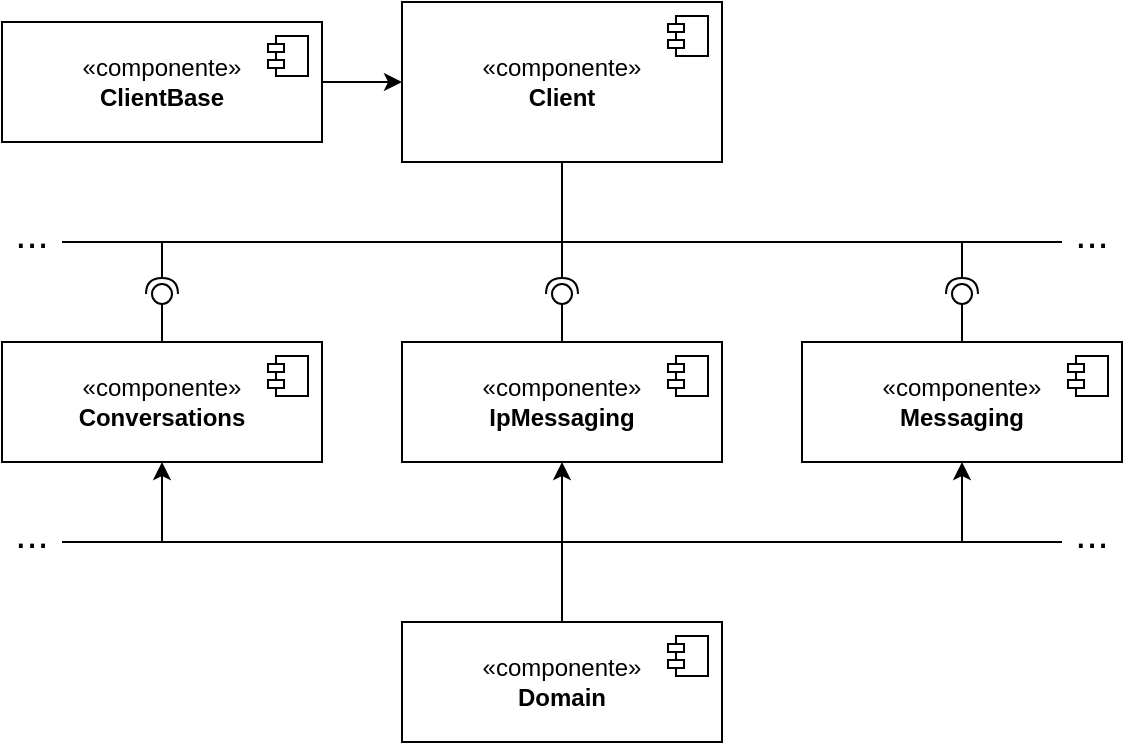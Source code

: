 <mxfile version="23.1.5" type="device">
  <diagram id="STEBfEphsbRQPfoHGECy" name="Página-1">
    <mxGraphModel dx="989" dy="578" grid="1" gridSize="10" guides="1" tooltips="1" connect="1" arrows="1" fold="1" page="1" pageScale="1" pageWidth="827" pageHeight="1169" math="0" shadow="0">
      <root>
        <mxCell id="0" />
        <mxCell id="1" parent="0" />
        <mxCell id="hQvGvdslbpYfb55w5hF3-158" value="" style="rounded=0;orthogonalLoop=1;jettySize=auto;html=1;endArrow=halfCircle;endFill=0;endSize=6;strokeWidth=1;sketch=0;entryX=0.414;entryY=0.771;entryDx=0;entryDy=0;entryPerimeter=0;" parent="1" target="hQvGvdslbpYfb55w5hF3-160" edge="1">
          <mxGeometry relative="1" as="geometry">
            <mxPoint x="220" y="690" as="sourcePoint" />
            <mxPoint x="220" y="710" as="targetPoint" />
          </mxGeometry>
        </mxCell>
        <mxCell id="hQvGvdslbpYfb55w5hF3-159" value="" style="rounded=0;orthogonalLoop=1;jettySize=auto;html=1;endArrow=oval;endFill=0;sketch=0;sourcePerimeterSpacing=0;targetPerimeterSpacing=0;endSize=10;exitX=0.5;exitY=0;exitDx=0;exitDy=0;" parent="1" source="hQvGvdslbpYfb55w5hF3-172" target="hQvGvdslbpYfb55w5hF3-160" edge="1">
          <mxGeometry relative="1" as="geometry">
            <mxPoint x="215" y="740" as="sourcePoint" />
          </mxGeometry>
        </mxCell>
        <mxCell id="hQvGvdslbpYfb55w5hF3-160" value="" style="ellipse;whiteSpace=wrap;html=1;align=center;aspect=fixed;fillColor=none;strokeColor=none;resizable=0;perimeter=centerPerimeter;rotatable=0;allowArrows=0;points=[];outlineConnect=1;" parent="1" vertex="1">
          <mxGeometry x="215" y="711" width="10" height="10" as="geometry" />
        </mxCell>
        <mxCell id="hQvGvdslbpYfb55w5hF3-170" value="" style="endArrow=none;html=1;rounded=0;" parent="1" edge="1">
          <mxGeometry width="50" height="50" relative="1" as="geometry">
            <mxPoint x="170" y="690" as="sourcePoint" />
            <mxPoint x="670" y="690" as="targetPoint" />
          </mxGeometry>
        </mxCell>
        <mxCell id="hQvGvdslbpYfb55w5hF3-172" value="«componente»&lt;br&gt;&lt;b&gt;Conversations&lt;/b&gt;" style="html=1;dropTarget=0;whiteSpace=wrap;" parent="1" vertex="1">
          <mxGeometry x="140" y="740" width="160" height="60" as="geometry" />
        </mxCell>
        <mxCell id="hQvGvdslbpYfb55w5hF3-173" value="" style="shape=module;jettyWidth=8;jettyHeight=4;" parent="hQvGvdslbpYfb55w5hF3-172" vertex="1">
          <mxGeometry x="1" width="20" height="20" relative="1" as="geometry">
            <mxPoint x="-27" y="7" as="offset" />
          </mxGeometry>
        </mxCell>
        <mxCell id="hQvGvdslbpYfb55w5hF3-174" value="" style="rounded=0;orthogonalLoop=1;jettySize=auto;html=1;endArrow=halfCircle;endFill=0;endSize=6;strokeWidth=1;sketch=0;" parent="1" target="hQvGvdslbpYfb55w5hF3-176" edge="1">
          <mxGeometry relative="1" as="geometry">
            <mxPoint x="420" y="690" as="sourcePoint" />
            <mxPoint x="420" y="710" as="targetPoint" />
          </mxGeometry>
        </mxCell>
        <mxCell id="hQvGvdslbpYfb55w5hF3-189" value="" style="rounded=0;orthogonalLoop=1;jettySize=auto;html=1;endArrow=halfCircle;endFill=0;endSize=6;strokeWidth=1;sketch=0;entryX=0.3;entryY=0.657;entryDx=0;entryDy=0;entryPerimeter=0;" parent="1" target="hQvGvdslbpYfb55w5hF3-191" edge="1">
          <mxGeometry relative="1" as="geometry">
            <mxPoint x="620" y="690" as="sourcePoint" />
            <mxPoint x="640" y="710" as="targetPoint" />
          </mxGeometry>
        </mxCell>
        <mxCell id="hQvGvdslbpYfb55w5hF3-190" value="" style="rounded=0;orthogonalLoop=1;jettySize=auto;html=1;endArrow=oval;endFill=0;sketch=0;sourcePerimeterSpacing=0;targetPerimeterSpacing=0;endSize=10;exitX=0.5;exitY=0;exitDx=0;exitDy=0;" parent="1" source="4ltl4C2bIEXPds2cLsU4-16" target="hQvGvdslbpYfb55w5hF3-191" edge="1">
          <mxGeometry relative="1" as="geometry">
            <mxPoint x="640.65" y="740.78" as="sourcePoint" />
          </mxGeometry>
        </mxCell>
        <mxCell id="hQvGvdslbpYfb55w5hF3-191" value="" style="ellipse;whiteSpace=wrap;html=1;align=center;aspect=fixed;fillColor=none;strokeColor=none;resizable=0;perimeter=centerPerimeter;rotatable=0;allowArrows=0;points=[];outlineConnect=1;" parent="1" vertex="1">
          <mxGeometry x="615" y="711" width="10" height="10" as="geometry" />
        </mxCell>
        <mxCell id="hQvGvdslbpYfb55w5hF3-195" value="&lt;font style=&quot;font-size: 20px;&quot;&gt;...&lt;/font&gt;" style="text;html=1;align=center;verticalAlign=middle;whiteSpace=wrap;rounded=0;fontSize=20;" parent="1" vertex="1">
          <mxGeometry x="670" y="670" width="30" height="30" as="geometry" />
        </mxCell>
        <mxCell id="4ltl4C2bIEXPds2cLsU4-4" value="" style="endArrow=none;html=1;rounded=0;" parent="1" edge="1">
          <mxGeometry width="50" height="50" relative="1" as="geometry">
            <mxPoint x="170" y="840" as="sourcePoint" />
            <mxPoint x="670" y="840" as="targetPoint" />
          </mxGeometry>
        </mxCell>
        <mxCell id="4ltl4C2bIEXPds2cLsU4-9" value="" style="endArrow=classic;html=1;rounded=0;entryX=0.5;entryY=1;entryDx=0;entryDy=0;" parent="1" target="4ltl4C2bIEXPds2cLsU4-16" edge="1">
          <mxGeometry width="50" height="50" relative="1" as="geometry">
            <mxPoint x="620" y="840" as="sourcePoint" />
            <mxPoint x="619.71" y="800" as="targetPoint" />
          </mxGeometry>
        </mxCell>
        <mxCell id="4ltl4C2bIEXPds2cLsU4-11" value="" style="endArrow=classic;html=1;rounded=0;entryX=0.5;entryY=1;entryDx=0;entryDy=0;" parent="1" edge="1">
          <mxGeometry width="50" height="50" relative="1" as="geometry">
            <mxPoint x="220" y="840" as="sourcePoint" />
            <mxPoint x="220" y="800" as="targetPoint" />
          </mxGeometry>
        </mxCell>
        <mxCell id="4ltl4C2bIEXPds2cLsU4-12" value="«componente»&lt;br&gt;&lt;b&gt;IpMessaging&lt;/b&gt;" style="html=1;dropTarget=0;whiteSpace=wrap;" parent="1" vertex="1">
          <mxGeometry x="340" y="740" width="160" height="60" as="geometry" />
        </mxCell>
        <mxCell id="4ltl4C2bIEXPds2cLsU4-13" value="" style="shape=module;jettyWidth=8;jettyHeight=4;" parent="4ltl4C2bIEXPds2cLsU4-12" vertex="1">
          <mxGeometry x="1" width="20" height="20" relative="1" as="geometry">
            <mxPoint x="-27" y="7" as="offset" />
          </mxGeometry>
        </mxCell>
        <mxCell id="4ltl4C2bIEXPds2cLsU4-15" value="" style="rounded=0;orthogonalLoop=1;jettySize=auto;html=1;endArrow=oval;endFill=0;sketch=0;sourcePerimeterSpacing=0;targetPerimeterSpacing=0;endSize=10;exitX=0.5;exitY=0;exitDx=0;exitDy=0;" parent="1" source="4ltl4C2bIEXPds2cLsU4-12" target="hQvGvdslbpYfb55w5hF3-176" edge="1">
          <mxGeometry relative="1" as="geometry">
            <mxPoint x="420" y="740" as="sourcePoint" />
            <mxPoint x="420" y="710" as="targetPoint" />
          </mxGeometry>
        </mxCell>
        <mxCell id="hQvGvdslbpYfb55w5hF3-176" value="" style="ellipse;whiteSpace=wrap;html=1;align=center;aspect=fixed;fillColor=none;strokeColor=none;resizable=0;perimeter=centerPerimeter;rotatable=0;allowArrows=0;points=[];outlineConnect=1;" parent="1" vertex="1">
          <mxGeometry x="415" y="711" width="10" height="10" as="geometry" />
        </mxCell>
        <mxCell id="4ltl4C2bIEXPds2cLsU4-16" value="«componente»&lt;br&gt;&lt;b&gt;Messaging&lt;/b&gt;" style="html=1;dropTarget=0;whiteSpace=wrap;" parent="1" vertex="1">
          <mxGeometry x="540" y="740" width="160" height="60" as="geometry" />
        </mxCell>
        <mxCell id="4ltl4C2bIEXPds2cLsU4-17" value="" style="shape=module;jettyWidth=8;jettyHeight=4;" parent="4ltl4C2bIEXPds2cLsU4-16" vertex="1">
          <mxGeometry x="1" width="20" height="20" relative="1" as="geometry">
            <mxPoint x="-27" y="7" as="offset" />
          </mxGeometry>
        </mxCell>
        <mxCell id="4ltl4C2bIEXPds2cLsU4-19" value="&lt;font style=&quot;font-size: 20px;&quot;&gt;...&lt;/font&gt;" style="text;html=1;align=center;verticalAlign=middle;whiteSpace=wrap;rounded=0;fontSize=20;" parent="1" vertex="1">
          <mxGeometry x="670" y="820" width="30" height="30" as="geometry" />
        </mxCell>
        <mxCell id="4ltl4C2bIEXPds2cLsU4-20" value="" style="endArrow=classic;html=1;rounded=0;entryX=0.5;entryY=1;entryDx=0;entryDy=0;exitX=0.5;exitY=0;exitDx=0;exitDy=0;" parent="1" source="4ltl4C2bIEXPds2cLsU4-21" target="4ltl4C2bIEXPds2cLsU4-12" edge="1">
          <mxGeometry width="50" height="50" relative="1" as="geometry">
            <mxPoint x="570" y="860" as="sourcePoint" />
            <mxPoint x="630" y="810" as="targetPoint" />
          </mxGeometry>
        </mxCell>
        <mxCell id="4ltl4C2bIEXPds2cLsU4-21" value="«componente»&lt;br&gt;&lt;b&gt;Domain&lt;/b&gt;" style="html=1;dropTarget=0;whiteSpace=wrap;" parent="1" vertex="1">
          <mxGeometry x="340" y="880" width="160" height="60" as="geometry" />
        </mxCell>
        <mxCell id="4ltl4C2bIEXPds2cLsU4-22" value="" style="shape=module;jettyWidth=8;jettyHeight=4;" parent="4ltl4C2bIEXPds2cLsU4-21" vertex="1">
          <mxGeometry x="1" width="20" height="20" relative="1" as="geometry">
            <mxPoint x="-27" y="7" as="offset" />
          </mxGeometry>
        </mxCell>
        <mxCell id="4ltl4C2bIEXPds2cLsU4-23" value="«componente»&lt;br&gt;&lt;b&gt;Client&lt;/b&gt;" style="html=1;dropTarget=0;whiteSpace=wrap;" parent="1" vertex="1">
          <mxGeometry x="340" y="570" width="160" height="80" as="geometry" />
        </mxCell>
        <mxCell id="4ltl4C2bIEXPds2cLsU4-24" value="" style="shape=module;jettyWidth=8;jettyHeight=4;" parent="4ltl4C2bIEXPds2cLsU4-23" vertex="1">
          <mxGeometry x="1" width="20" height="20" relative="1" as="geometry">
            <mxPoint x="-27" y="7" as="offset" />
          </mxGeometry>
        </mxCell>
        <mxCell id="4ltl4C2bIEXPds2cLsU4-26" value="" style="endArrow=none;html=1;rounded=0;entryX=0.5;entryY=1;entryDx=0;entryDy=0;" parent="1" target="4ltl4C2bIEXPds2cLsU4-23" edge="1">
          <mxGeometry width="50" height="50" relative="1" as="geometry">
            <mxPoint x="420" y="690" as="sourcePoint" />
            <mxPoint x="440" y="760" as="targetPoint" />
          </mxGeometry>
        </mxCell>
        <mxCell id="4ltl4C2bIEXPds2cLsU4-29" style="edgeStyle=orthogonalEdgeStyle;rounded=0;orthogonalLoop=1;jettySize=auto;html=1;entryX=0;entryY=0.5;entryDx=0;entryDy=0;" parent="1" source="4ltl4C2bIEXPds2cLsU4-27" target="4ltl4C2bIEXPds2cLsU4-23" edge="1">
          <mxGeometry relative="1" as="geometry" />
        </mxCell>
        <mxCell id="4ltl4C2bIEXPds2cLsU4-27" value="«componente»&lt;br&gt;&lt;b&gt;ClientBase&lt;/b&gt;" style="html=1;dropTarget=0;whiteSpace=wrap;" parent="1" vertex="1">
          <mxGeometry x="140" y="580" width="160" height="60" as="geometry" />
        </mxCell>
        <mxCell id="4ltl4C2bIEXPds2cLsU4-28" value="" style="shape=module;jettyWidth=8;jettyHeight=4;" parent="4ltl4C2bIEXPds2cLsU4-27" vertex="1">
          <mxGeometry x="1" width="20" height="20" relative="1" as="geometry">
            <mxPoint x="-27" y="7" as="offset" />
          </mxGeometry>
        </mxCell>
        <mxCell id="qhCQ4R7YUpp5n4PfjACc-1" value="&lt;font style=&quot;font-size: 20px;&quot;&gt;...&lt;/font&gt;" style="text;html=1;align=center;verticalAlign=middle;whiteSpace=wrap;rounded=0;fontSize=20;" vertex="1" parent="1">
          <mxGeometry x="140" y="820" width="30" height="30" as="geometry" />
        </mxCell>
        <mxCell id="qhCQ4R7YUpp5n4PfjACc-2" value="&lt;font style=&quot;font-size: 20px;&quot;&gt;...&lt;/font&gt;" style="text;html=1;align=center;verticalAlign=middle;whiteSpace=wrap;rounded=0;fontSize=20;" vertex="1" parent="1">
          <mxGeometry x="140" y="670" width="30" height="30" as="geometry" />
        </mxCell>
      </root>
    </mxGraphModel>
  </diagram>
</mxfile>
